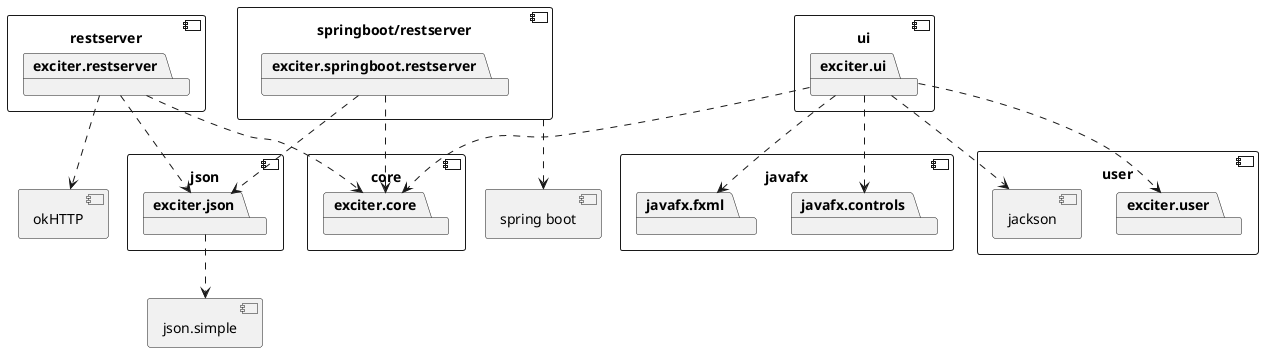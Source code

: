 @startuml packageDiagram

component core{
    package exciter.core
}

component ui{
    package exciter.ui
}

component json{
    package exciter.json
    
}

component javafx{
    package javafx.controls
    package javafx.fxml
}

component restserver{
    package exciter.restserver

}

component user {
    package jackson
    package exciter.user

}
component json.simple{

}

component jackson {
}

component "springboot/restserver" as springboot.restserver {
	package exciter.springboot.restserver
}

exciter.springboot.restserver ..> exciter.core
exciter.springboot.restserver ..> exciter.json

component "spring boot" as springboot {
}

component okHTTP {

}
exciter.restserver ..> okHTTP
springboot.restserver ..> springboot
exciter.restserver ..> exciter.json
exciter.restserver ..>exciter.core
exciter.ui ..> exciter.core
exciter.ui ..> javafx.controls
exciter.ui ..> javafx.fxml
exciter.ui ..> exciter.user


exciter.ui ..> jackson
exciter.json ..> json.simple




@enduml
